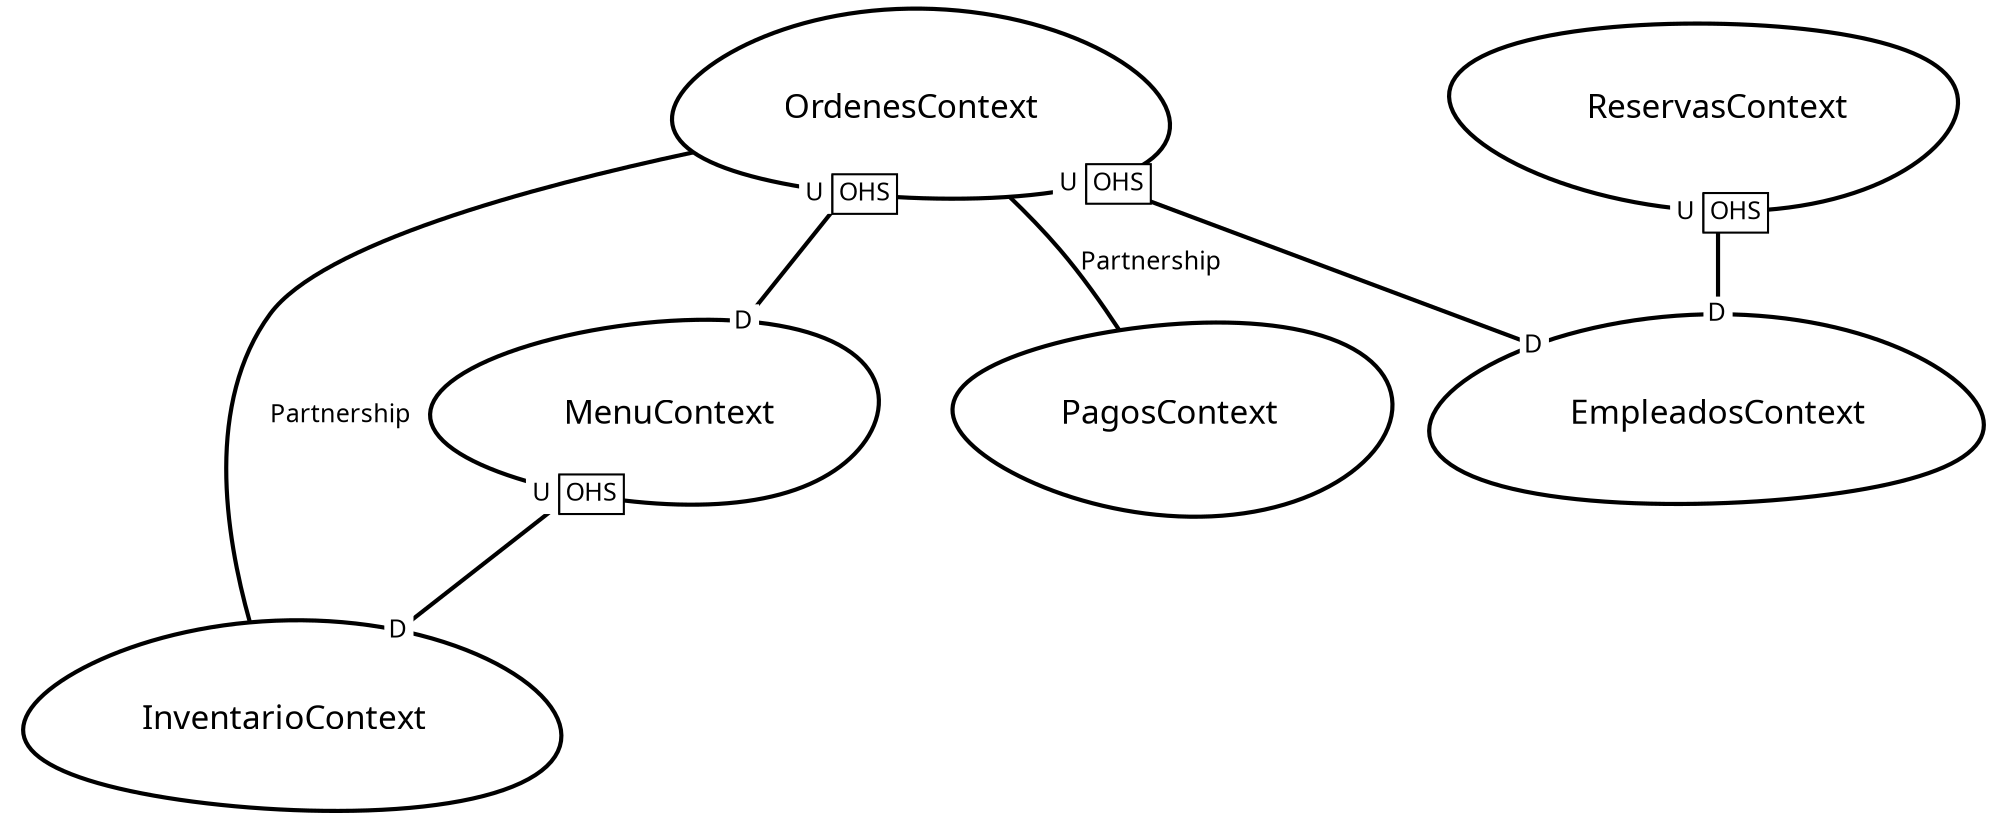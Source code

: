 digraph "ContextMapGraph" {
graph ["imagepath"="/tmp/GraphvizJava"]
"EmpleadosContext" ["margin"="0.3","orientation"="242","shape"="egg","fontsize"="16","style"="bold","label"="EmpleadosContext\n","fontname"="sans-serif"]
"InventarioContext" ["margin"="0.3","orientation"="112","shape"="egg","fontsize"="16","style"="bold","label"="InventarioContext\n","fontname"="sans-serif"]
"MenuContext" ["margin"="0.3","orientation"="207","shape"="egg","fontsize"="16","style"="bold","label"="MenuContext\n","fontname"="sans-serif"]
"OrdenesContext" ["margin"="0.3","orientation"="116","shape"="egg","fontsize"="16","style"="bold","label"="OrdenesContext\n","fontname"="sans-serif"]
"PagosContext" ["margin"="0.3","orientation"="77","shape"="egg","fontsize"="16","style"="bold","label"="PagosContext\n","fontname"="sans-serif"]
"ReservasContext" ["margin"="0.3","orientation"="305","shape"="egg","fontsize"="16","style"="bold","label"="ReservasContext\n","fontname"="sans-serif"]
"MenuContext" -> "InventarioContext" ["headlabel"=<<table cellspacing="0" cellborder="0" border="0">
<tr><td bgcolor="white">D</td></tr>
</table>>,"labeldistance"="0","fontsize"="12","taillabel"=<<table cellspacing="0" cellborder="1" border="0">
<tr><td bgcolor="white" sides="r">U</td><td sides="trbl" bgcolor="white"><font>OHS</font></td></tr>
</table>>,"style"="bold","label"="                                        ","dir"="none","fontname"="sans-serif"]
"OrdenesContext" -> "PagosContext" ["fontsize"="12","style"="bold","label"="Partnership","dir"="none","fontname"="sans-serif"]
"OrdenesContext" -> "InventarioContext" ["fontsize"="12","style"="bold","label"="Partnership","dir"="none","fontname"="sans-serif"]
"OrdenesContext" -> "EmpleadosContext" ["headlabel"=<<table cellspacing="0" cellborder="0" border="0">
<tr><td bgcolor="white">D</td></tr>
</table>>,"labeldistance"="0","fontsize"="12","taillabel"=<<table cellspacing="0" cellborder="1" border="0">
<tr><td bgcolor="white" sides="r">U</td><td sides="trbl" bgcolor="white"><font>OHS</font></td></tr>
</table>>,"style"="bold","label"="                                        ","dir"="none","fontname"="sans-serif"]
"OrdenesContext" -> "MenuContext" ["headlabel"=<<table cellspacing="0" cellborder="0" border="0">
<tr><td bgcolor="white">D</td></tr>
</table>>,"labeldistance"="0","fontsize"="12","taillabel"=<<table cellspacing="0" cellborder="1" border="0">
<tr><td bgcolor="white" sides="r">U</td><td sides="trbl" bgcolor="white"><font>OHS</font></td></tr>
</table>>,"style"="bold","label"="                                        ","dir"="none","fontname"="sans-serif"]
"ReservasContext" -> "EmpleadosContext" ["headlabel"=<<table cellspacing="0" cellborder="0" border="0">
<tr><td bgcolor="white">D</td></tr>
</table>>,"labeldistance"="0","fontsize"="12","taillabel"=<<table cellspacing="0" cellborder="1" border="0">
<tr><td bgcolor="white" sides="r">U</td><td sides="trbl" bgcolor="white"><font>OHS</font></td></tr>
</table>>,"style"="bold","label"="                                        ","dir"="none","fontname"="sans-serif"]
}